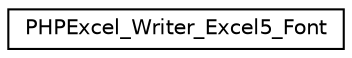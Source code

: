 digraph "Иерархия классов. Графический вид."
{
  edge [fontname="Helvetica",fontsize="10",labelfontname="Helvetica",labelfontsize="10"];
  node [fontname="Helvetica",fontsize="10",shape=record];
  rankdir="LR";
  Node0 [label="PHPExcel_Writer_Excel5_Font",height=0.2,width=0.4,color="black", fillcolor="white", style="filled",URL="$class_p_h_p_excel___writer___excel5___font.html"];
}
